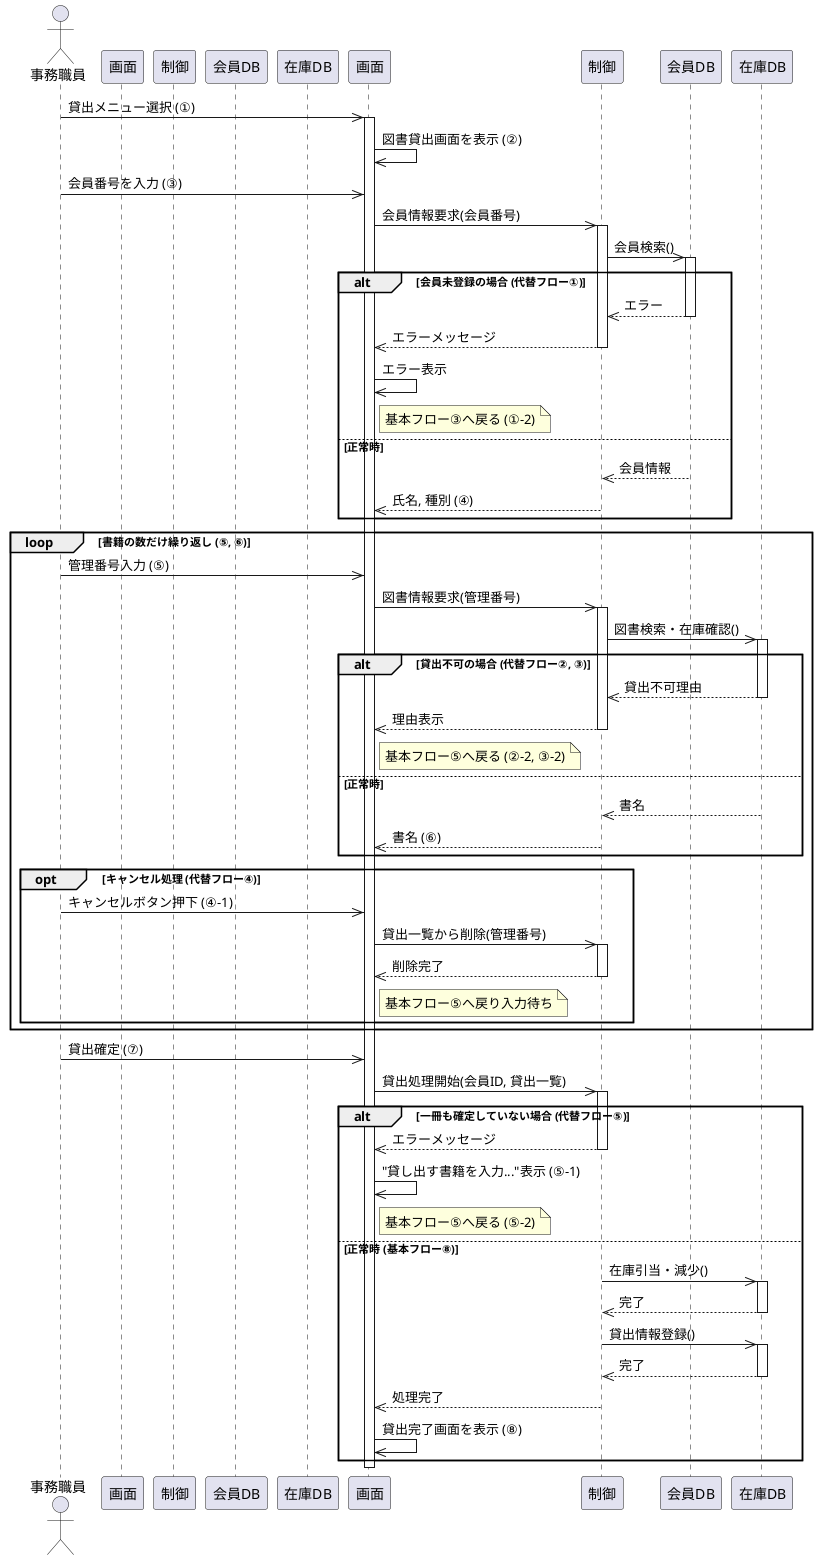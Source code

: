 @startuml

    actor 事務職員
    participant 画面 as 図書貸出画面
    participant 制御 as 貸出制御
    participant 会員DB as 会員管理DB
    participant 在庫DB as 図書在庫DB

    事務職員->>画面: 貸出メニュー選択 (①)
    activate 画面
    画面->>画面: 図書貸出画面を表示 (②)

    事務職員->>画面: 会員番号を入力 (③)
    画面->>制御: 会員情報要求(会員番号)
    activate 制御
    制御->>会員DB: 会員検索()
    activate 会員DB
    alt 会員未登録の場合 (代替フロー①)
        会員DB-->>制御: エラー
        deactivate 会員DB
        制御-->>画面: エラーメッセージ
        deactivate 制御
        画面->>画面: エラー表示
        note right of 画面: 基本フロー③へ戻る (①-2)
    else 正常時
        会員DB-->>制御: 会員情報
        deactivate 会員DB
        制御-->>画面: 氏名, 種別 (④)
        deactivate 制御
    end

    loop 書籍の数だけ繰り返し (⑤, ⑥)
        事務職員->>画面: 管理番号入力 (⑤)
        画面->>制御: 図書情報要求(管理番号)
        activate 制御
        制御->>在庫DB: 図書検索・在庫確認()
        activate 在庫DB
        alt 貸出不可の場合 (代替フロー②, ③)
            在庫DB-->>制御: 貸出不可理由
            deactivate 在庫DB
            制御-->>画面: 理由表示
            deactivate 制御
            note right of 画面: 基本フロー⑤へ戻る (②-2, ③-2)
        else 正常時
            在庫DB-->>制御: 書名
            deactivate 在庫DB
            制御-->>画面: 書名 (⑥)
            deactivate 制御
        end
        
        opt キャンセル処理 (代替フロー④)
            事務職員->>画面: キャンセルボタン押下 (④-1)
            画面->>制御: 貸出一覧から削除(管理番号)
            activate 制御
            制御-->>画面: 削除完了
            deactivate 制御
            note right of 画面: 基本フロー⑤へ戻り入力待ち
        end
    end

    事務職員->>画面: 貸出確定 (⑦)
    画面->>制御: 貸出処理開始(会員ID, 貸出一覧)
    activate 制御
    alt 一冊も確定していない場合 (代替フロー⑤)
        制御-->>画面: エラーメッセージ
        deactivate 制御
        画面->>画面: "貸し出す書籍を入力..."表示 (⑤-1)
        note right of 画面: 基本フロー⑤へ戻る (⑤-2)
    else 正常時 (基本フロー⑧)
        制御->>在庫DB: 在庫引当・減少()
        activate 在庫DB
        在庫DB-->>制御: 完了
        deactivate 在庫DB
        制御->>在庫DB: 貸出情報登録()
        activate 在庫DB
        在庫DB-->>制御: 完了
        deactivate 在庫DB
        制御-->>画面: 処理完了
        deactivate 制御
        画面->>画面: 貸出完了画面を表示 (⑧)
    end
    deactivate 画面